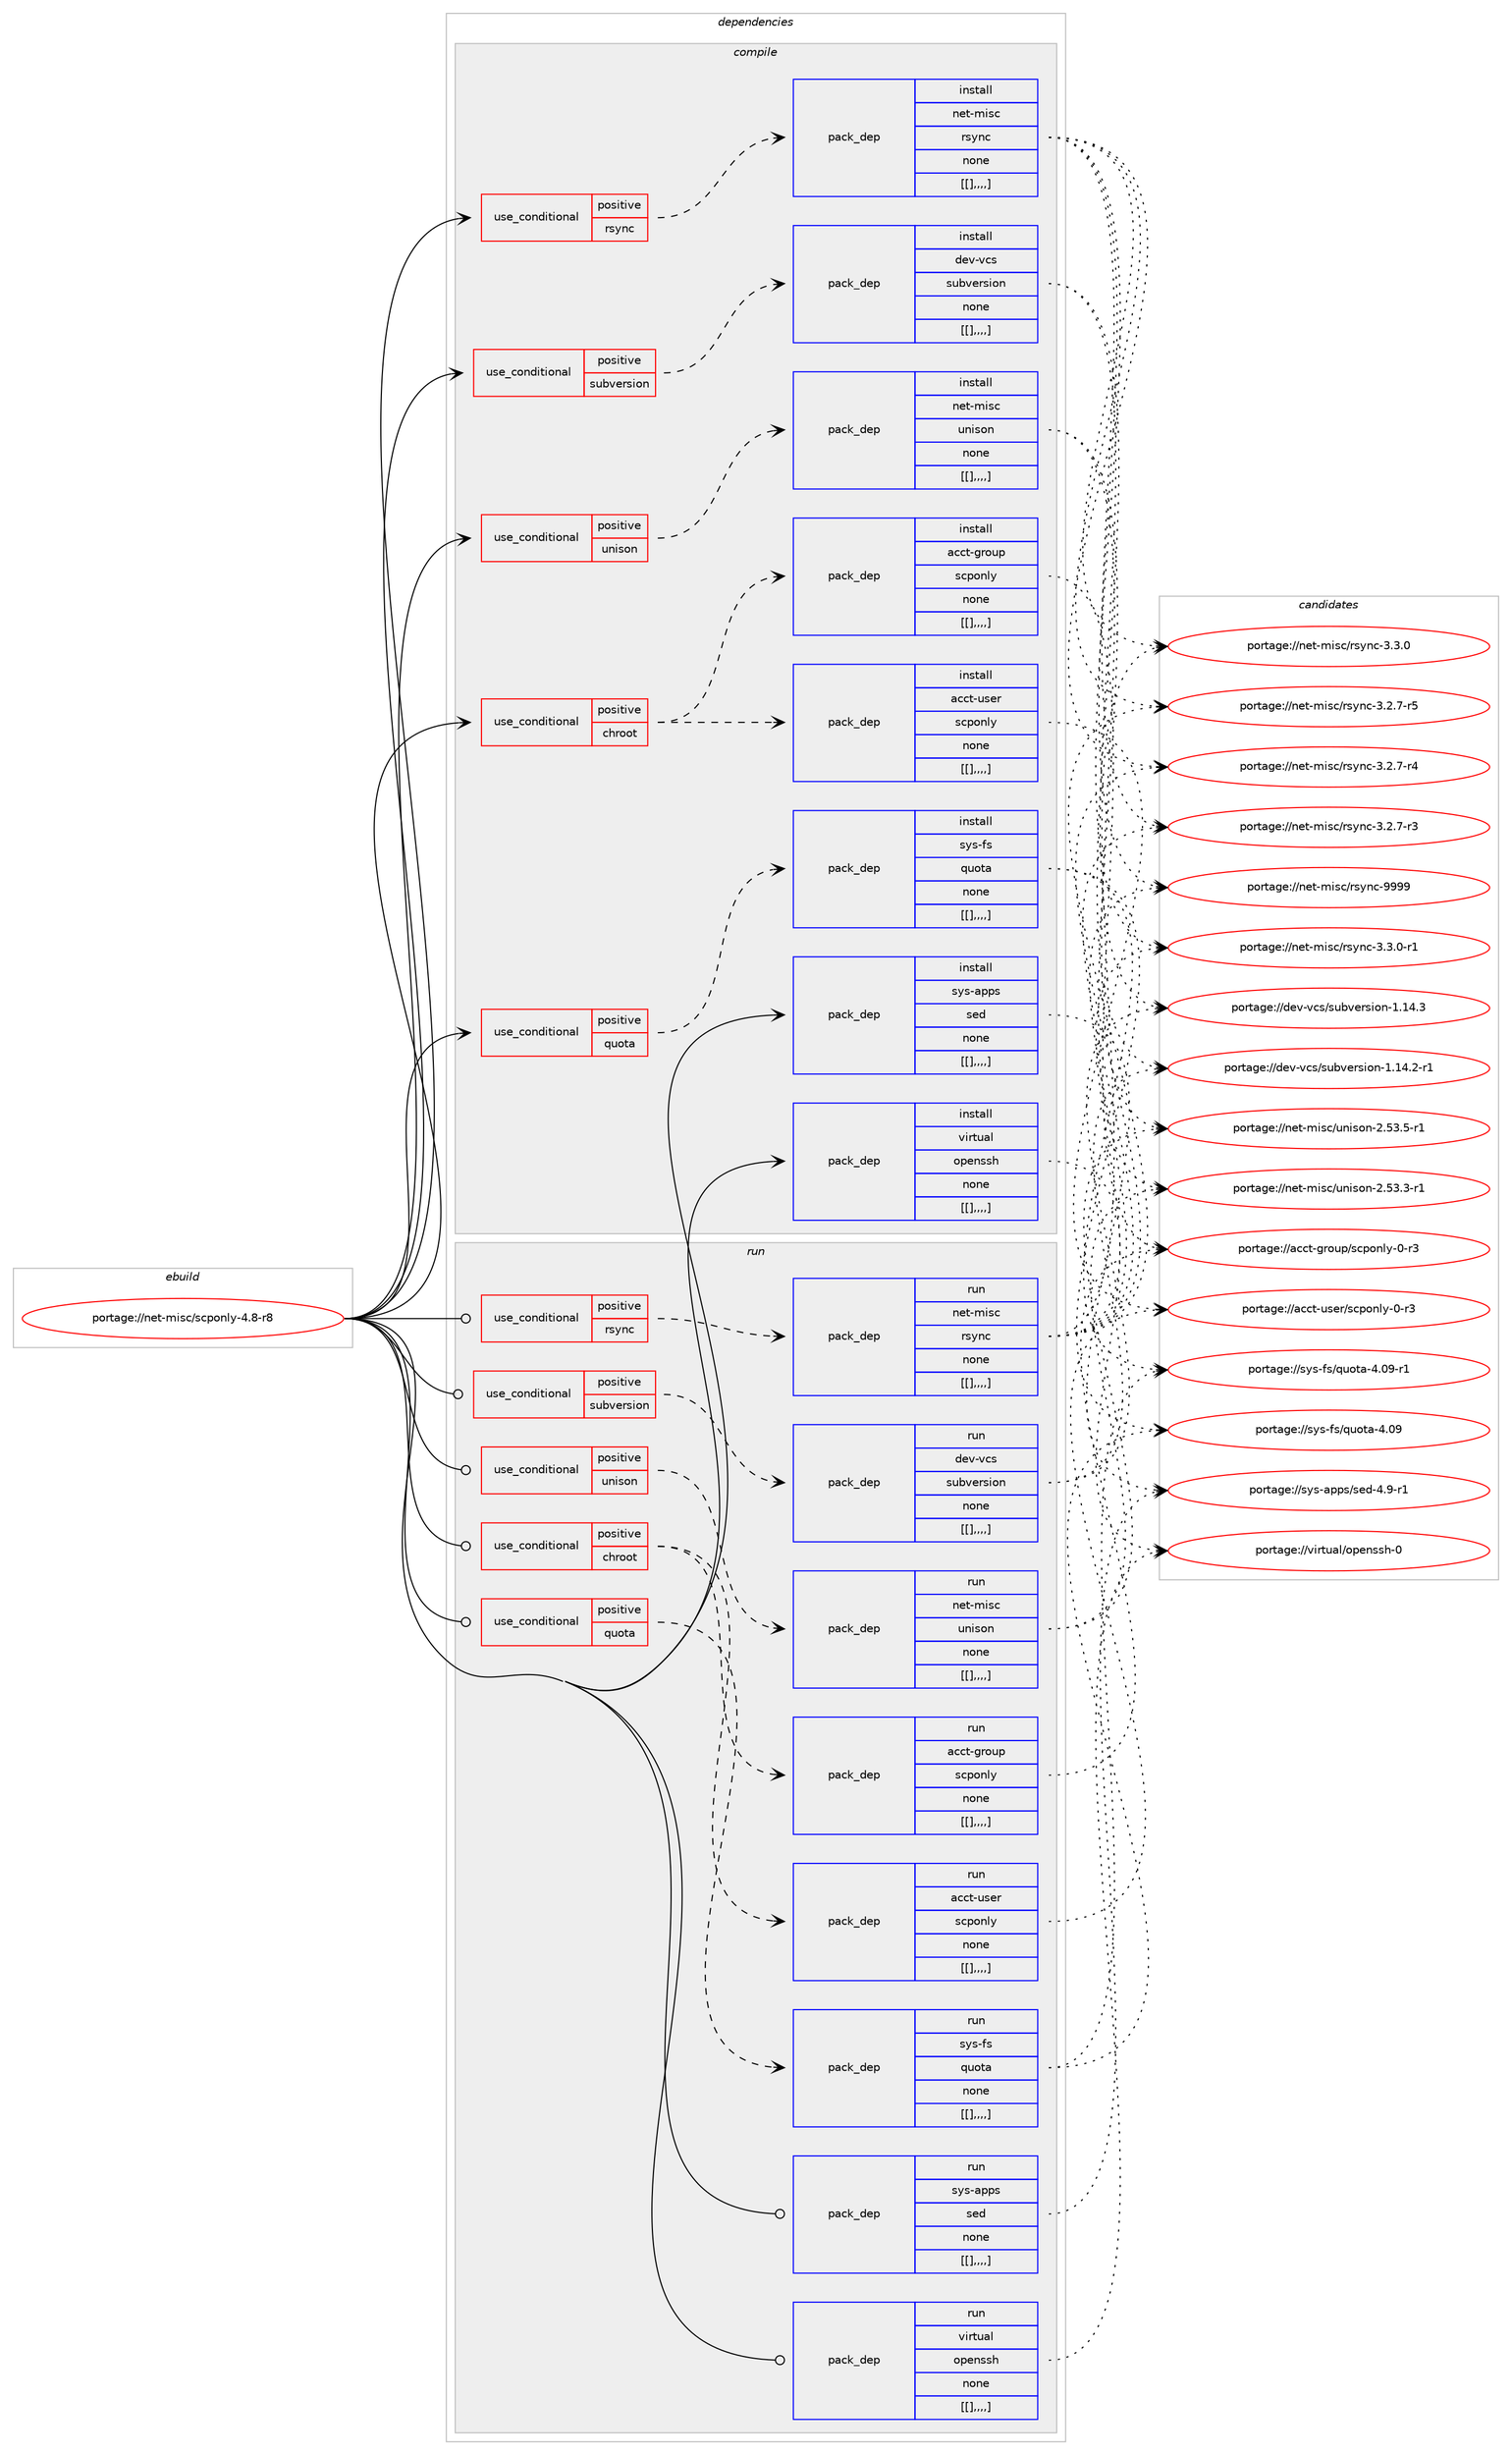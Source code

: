 digraph prolog {

# *************
# Graph options
# *************

newrank=true;
concentrate=true;
compound=true;
graph [rankdir=LR,fontname=Helvetica,fontsize=10,ranksep=1.5];#, ranksep=2.5, nodesep=0.2];
edge  [arrowhead=vee];
node  [fontname=Helvetica,fontsize=10];

# **********
# The ebuild
# **********

subgraph cluster_leftcol {
color=gray;
label=<<i>ebuild</i>>;
id [label="portage://net-misc/scponly-4.8-r8", color=red, width=4, href="../net-misc/scponly-4.8-r8.svg"];
}

# ****************
# The dependencies
# ****************

subgraph cluster_midcol {
color=gray;
label=<<i>dependencies</i>>;
subgraph cluster_compile {
fillcolor="#eeeeee";
style=filled;
label=<<i>compile</i>>;
subgraph cond102968 {
dependency392208 [label=<<TABLE BORDER="0" CELLBORDER="1" CELLSPACING="0" CELLPADDING="4"><TR><TD ROWSPAN="3" CELLPADDING="10">use_conditional</TD></TR><TR><TD>positive</TD></TR><TR><TD>chroot</TD></TR></TABLE>>, shape=none, color=red];
subgraph pack286381 {
dependency392209 [label=<<TABLE BORDER="0" CELLBORDER="1" CELLSPACING="0" CELLPADDING="4" WIDTH="220"><TR><TD ROWSPAN="6" CELLPADDING="30">pack_dep</TD></TR><TR><TD WIDTH="110">install</TD></TR><TR><TD>acct-user</TD></TR><TR><TD>scponly</TD></TR><TR><TD>none</TD></TR><TR><TD>[[],,,,]</TD></TR></TABLE>>, shape=none, color=blue];
}
dependency392208:e -> dependency392209:w [weight=20,style="dashed",arrowhead="vee"];
subgraph pack286382 {
dependency392210 [label=<<TABLE BORDER="0" CELLBORDER="1" CELLSPACING="0" CELLPADDING="4" WIDTH="220"><TR><TD ROWSPAN="6" CELLPADDING="30">pack_dep</TD></TR><TR><TD WIDTH="110">install</TD></TR><TR><TD>acct-group</TD></TR><TR><TD>scponly</TD></TR><TR><TD>none</TD></TR><TR><TD>[[],,,,]</TD></TR></TABLE>>, shape=none, color=blue];
}
dependency392208:e -> dependency392210:w [weight=20,style="dashed",arrowhead="vee"];
}
id:e -> dependency392208:w [weight=20,style="solid",arrowhead="vee"];
subgraph cond102969 {
dependency392211 [label=<<TABLE BORDER="0" CELLBORDER="1" CELLSPACING="0" CELLPADDING="4"><TR><TD ROWSPAN="3" CELLPADDING="10">use_conditional</TD></TR><TR><TD>positive</TD></TR><TR><TD>quota</TD></TR></TABLE>>, shape=none, color=red];
subgraph pack286383 {
dependency392212 [label=<<TABLE BORDER="0" CELLBORDER="1" CELLSPACING="0" CELLPADDING="4" WIDTH="220"><TR><TD ROWSPAN="6" CELLPADDING="30">pack_dep</TD></TR><TR><TD WIDTH="110">install</TD></TR><TR><TD>sys-fs</TD></TR><TR><TD>quota</TD></TR><TR><TD>none</TD></TR><TR><TD>[[],,,,]</TD></TR></TABLE>>, shape=none, color=blue];
}
dependency392211:e -> dependency392212:w [weight=20,style="dashed",arrowhead="vee"];
}
id:e -> dependency392211:w [weight=20,style="solid",arrowhead="vee"];
subgraph cond102970 {
dependency392213 [label=<<TABLE BORDER="0" CELLBORDER="1" CELLSPACING="0" CELLPADDING="4"><TR><TD ROWSPAN="3" CELLPADDING="10">use_conditional</TD></TR><TR><TD>positive</TD></TR><TR><TD>rsync</TD></TR></TABLE>>, shape=none, color=red];
subgraph pack286384 {
dependency392214 [label=<<TABLE BORDER="0" CELLBORDER="1" CELLSPACING="0" CELLPADDING="4" WIDTH="220"><TR><TD ROWSPAN="6" CELLPADDING="30">pack_dep</TD></TR><TR><TD WIDTH="110">install</TD></TR><TR><TD>net-misc</TD></TR><TR><TD>rsync</TD></TR><TR><TD>none</TD></TR><TR><TD>[[],,,,]</TD></TR></TABLE>>, shape=none, color=blue];
}
dependency392213:e -> dependency392214:w [weight=20,style="dashed",arrowhead="vee"];
}
id:e -> dependency392213:w [weight=20,style="solid",arrowhead="vee"];
subgraph cond102971 {
dependency392215 [label=<<TABLE BORDER="0" CELLBORDER="1" CELLSPACING="0" CELLPADDING="4"><TR><TD ROWSPAN="3" CELLPADDING="10">use_conditional</TD></TR><TR><TD>positive</TD></TR><TR><TD>subversion</TD></TR></TABLE>>, shape=none, color=red];
subgraph pack286385 {
dependency392216 [label=<<TABLE BORDER="0" CELLBORDER="1" CELLSPACING="0" CELLPADDING="4" WIDTH="220"><TR><TD ROWSPAN="6" CELLPADDING="30">pack_dep</TD></TR><TR><TD WIDTH="110">install</TD></TR><TR><TD>dev-vcs</TD></TR><TR><TD>subversion</TD></TR><TR><TD>none</TD></TR><TR><TD>[[],,,,]</TD></TR></TABLE>>, shape=none, color=blue];
}
dependency392215:e -> dependency392216:w [weight=20,style="dashed",arrowhead="vee"];
}
id:e -> dependency392215:w [weight=20,style="solid",arrowhead="vee"];
subgraph cond102972 {
dependency392217 [label=<<TABLE BORDER="0" CELLBORDER="1" CELLSPACING="0" CELLPADDING="4"><TR><TD ROWSPAN="3" CELLPADDING="10">use_conditional</TD></TR><TR><TD>positive</TD></TR><TR><TD>unison</TD></TR></TABLE>>, shape=none, color=red];
subgraph pack286386 {
dependency392218 [label=<<TABLE BORDER="0" CELLBORDER="1" CELLSPACING="0" CELLPADDING="4" WIDTH="220"><TR><TD ROWSPAN="6" CELLPADDING="30">pack_dep</TD></TR><TR><TD WIDTH="110">install</TD></TR><TR><TD>net-misc</TD></TR><TR><TD>unison</TD></TR><TR><TD>none</TD></TR><TR><TD>[[],,,,]</TD></TR></TABLE>>, shape=none, color=blue];
}
dependency392217:e -> dependency392218:w [weight=20,style="dashed",arrowhead="vee"];
}
id:e -> dependency392217:w [weight=20,style="solid",arrowhead="vee"];
subgraph pack286387 {
dependency392219 [label=<<TABLE BORDER="0" CELLBORDER="1" CELLSPACING="0" CELLPADDING="4" WIDTH="220"><TR><TD ROWSPAN="6" CELLPADDING="30">pack_dep</TD></TR><TR><TD WIDTH="110">install</TD></TR><TR><TD>sys-apps</TD></TR><TR><TD>sed</TD></TR><TR><TD>none</TD></TR><TR><TD>[[],,,,]</TD></TR></TABLE>>, shape=none, color=blue];
}
id:e -> dependency392219:w [weight=20,style="solid",arrowhead="vee"];
subgraph pack286388 {
dependency392220 [label=<<TABLE BORDER="0" CELLBORDER="1" CELLSPACING="0" CELLPADDING="4" WIDTH="220"><TR><TD ROWSPAN="6" CELLPADDING="30">pack_dep</TD></TR><TR><TD WIDTH="110">install</TD></TR><TR><TD>virtual</TD></TR><TR><TD>openssh</TD></TR><TR><TD>none</TD></TR><TR><TD>[[],,,,]</TD></TR></TABLE>>, shape=none, color=blue];
}
id:e -> dependency392220:w [weight=20,style="solid",arrowhead="vee"];
}
subgraph cluster_compileandrun {
fillcolor="#eeeeee";
style=filled;
label=<<i>compile and run</i>>;
}
subgraph cluster_run {
fillcolor="#eeeeee";
style=filled;
label=<<i>run</i>>;
subgraph cond102973 {
dependency392221 [label=<<TABLE BORDER="0" CELLBORDER="1" CELLSPACING="0" CELLPADDING="4"><TR><TD ROWSPAN="3" CELLPADDING="10">use_conditional</TD></TR><TR><TD>positive</TD></TR><TR><TD>chroot</TD></TR></TABLE>>, shape=none, color=red];
subgraph pack286389 {
dependency392222 [label=<<TABLE BORDER="0" CELLBORDER="1" CELLSPACING="0" CELLPADDING="4" WIDTH="220"><TR><TD ROWSPAN="6" CELLPADDING="30">pack_dep</TD></TR><TR><TD WIDTH="110">run</TD></TR><TR><TD>acct-user</TD></TR><TR><TD>scponly</TD></TR><TR><TD>none</TD></TR><TR><TD>[[],,,,]</TD></TR></TABLE>>, shape=none, color=blue];
}
dependency392221:e -> dependency392222:w [weight=20,style="dashed",arrowhead="vee"];
subgraph pack286390 {
dependency392223 [label=<<TABLE BORDER="0" CELLBORDER="1" CELLSPACING="0" CELLPADDING="4" WIDTH="220"><TR><TD ROWSPAN="6" CELLPADDING="30">pack_dep</TD></TR><TR><TD WIDTH="110">run</TD></TR><TR><TD>acct-group</TD></TR><TR><TD>scponly</TD></TR><TR><TD>none</TD></TR><TR><TD>[[],,,,]</TD></TR></TABLE>>, shape=none, color=blue];
}
dependency392221:e -> dependency392223:w [weight=20,style="dashed",arrowhead="vee"];
}
id:e -> dependency392221:w [weight=20,style="solid",arrowhead="odot"];
subgraph cond102974 {
dependency392224 [label=<<TABLE BORDER="0" CELLBORDER="1" CELLSPACING="0" CELLPADDING="4"><TR><TD ROWSPAN="3" CELLPADDING="10">use_conditional</TD></TR><TR><TD>positive</TD></TR><TR><TD>quota</TD></TR></TABLE>>, shape=none, color=red];
subgraph pack286391 {
dependency392225 [label=<<TABLE BORDER="0" CELLBORDER="1" CELLSPACING="0" CELLPADDING="4" WIDTH="220"><TR><TD ROWSPAN="6" CELLPADDING="30">pack_dep</TD></TR><TR><TD WIDTH="110">run</TD></TR><TR><TD>sys-fs</TD></TR><TR><TD>quota</TD></TR><TR><TD>none</TD></TR><TR><TD>[[],,,,]</TD></TR></TABLE>>, shape=none, color=blue];
}
dependency392224:e -> dependency392225:w [weight=20,style="dashed",arrowhead="vee"];
}
id:e -> dependency392224:w [weight=20,style="solid",arrowhead="odot"];
subgraph cond102975 {
dependency392226 [label=<<TABLE BORDER="0" CELLBORDER="1" CELLSPACING="0" CELLPADDING="4"><TR><TD ROWSPAN="3" CELLPADDING="10">use_conditional</TD></TR><TR><TD>positive</TD></TR><TR><TD>rsync</TD></TR></TABLE>>, shape=none, color=red];
subgraph pack286392 {
dependency392227 [label=<<TABLE BORDER="0" CELLBORDER="1" CELLSPACING="0" CELLPADDING="4" WIDTH="220"><TR><TD ROWSPAN="6" CELLPADDING="30">pack_dep</TD></TR><TR><TD WIDTH="110">run</TD></TR><TR><TD>net-misc</TD></TR><TR><TD>rsync</TD></TR><TR><TD>none</TD></TR><TR><TD>[[],,,,]</TD></TR></TABLE>>, shape=none, color=blue];
}
dependency392226:e -> dependency392227:w [weight=20,style="dashed",arrowhead="vee"];
}
id:e -> dependency392226:w [weight=20,style="solid",arrowhead="odot"];
subgraph cond102976 {
dependency392228 [label=<<TABLE BORDER="0" CELLBORDER="1" CELLSPACING="0" CELLPADDING="4"><TR><TD ROWSPAN="3" CELLPADDING="10">use_conditional</TD></TR><TR><TD>positive</TD></TR><TR><TD>subversion</TD></TR></TABLE>>, shape=none, color=red];
subgraph pack286393 {
dependency392229 [label=<<TABLE BORDER="0" CELLBORDER="1" CELLSPACING="0" CELLPADDING="4" WIDTH="220"><TR><TD ROWSPAN="6" CELLPADDING="30">pack_dep</TD></TR><TR><TD WIDTH="110">run</TD></TR><TR><TD>dev-vcs</TD></TR><TR><TD>subversion</TD></TR><TR><TD>none</TD></TR><TR><TD>[[],,,,]</TD></TR></TABLE>>, shape=none, color=blue];
}
dependency392228:e -> dependency392229:w [weight=20,style="dashed",arrowhead="vee"];
}
id:e -> dependency392228:w [weight=20,style="solid",arrowhead="odot"];
subgraph cond102977 {
dependency392230 [label=<<TABLE BORDER="0" CELLBORDER="1" CELLSPACING="0" CELLPADDING="4"><TR><TD ROWSPAN="3" CELLPADDING="10">use_conditional</TD></TR><TR><TD>positive</TD></TR><TR><TD>unison</TD></TR></TABLE>>, shape=none, color=red];
subgraph pack286394 {
dependency392231 [label=<<TABLE BORDER="0" CELLBORDER="1" CELLSPACING="0" CELLPADDING="4" WIDTH="220"><TR><TD ROWSPAN="6" CELLPADDING="30">pack_dep</TD></TR><TR><TD WIDTH="110">run</TD></TR><TR><TD>net-misc</TD></TR><TR><TD>unison</TD></TR><TR><TD>none</TD></TR><TR><TD>[[],,,,]</TD></TR></TABLE>>, shape=none, color=blue];
}
dependency392230:e -> dependency392231:w [weight=20,style="dashed",arrowhead="vee"];
}
id:e -> dependency392230:w [weight=20,style="solid",arrowhead="odot"];
subgraph pack286395 {
dependency392232 [label=<<TABLE BORDER="0" CELLBORDER="1" CELLSPACING="0" CELLPADDING="4" WIDTH="220"><TR><TD ROWSPAN="6" CELLPADDING="30">pack_dep</TD></TR><TR><TD WIDTH="110">run</TD></TR><TR><TD>sys-apps</TD></TR><TR><TD>sed</TD></TR><TR><TD>none</TD></TR><TR><TD>[[],,,,]</TD></TR></TABLE>>, shape=none, color=blue];
}
id:e -> dependency392232:w [weight=20,style="solid",arrowhead="odot"];
subgraph pack286396 {
dependency392233 [label=<<TABLE BORDER="0" CELLBORDER="1" CELLSPACING="0" CELLPADDING="4" WIDTH="220"><TR><TD ROWSPAN="6" CELLPADDING="30">pack_dep</TD></TR><TR><TD WIDTH="110">run</TD></TR><TR><TD>virtual</TD></TR><TR><TD>openssh</TD></TR><TR><TD>none</TD></TR><TR><TD>[[],,,,]</TD></TR></TABLE>>, shape=none, color=blue];
}
id:e -> dependency392233:w [weight=20,style="solid",arrowhead="odot"];
}
}

# **************
# The candidates
# **************

subgraph cluster_choices {
rank=same;
color=gray;
label=<<i>candidates</i>>;

subgraph choice286381 {
color=black;
nodesep=1;
choice97999911645117115101114471159911211111010812145484511451 [label="portage://acct-user/scponly-0-r3", color=red, width=4,href="../acct-user/scponly-0-r3.svg"];
dependency392209:e -> choice97999911645117115101114471159911211111010812145484511451:w [style=dotted,weight="100"];
}
subgraph choice286382 {
color=black;
nodesep=1;
choice97999911645103114111117112471159911211111010812145484511451 [label="portage://acct-group/scponly-0-r3", color=red, width=4,href="../acct-group/scponly-0-r3.svg"];
dependency392210:e -> choice97999911645103114111117112471159911211111010812145484511451:w [style=dotted,weight="100"];
}
subgraph choice286383 {
color=black;
nodesep=1;
choice11512111545102115471131171111169745524648574511449 [label="portage://sys-fs/quota-4.09-r1", color=red, width=4,href="../sys-fs/quota-4.09-r1.svg"];
choice1151211154510211547113117111116974552464857 [label="portage://sys-fs/quota-4.09", color=red, width=4,href="../sys-fs/quota-4.09.svg"];
dependency392212:e -> choice11512111545102115471131171111169745524648574511449:w [style=dotted,weight="100"];
dependency392212:e -> choice1151211154510211547113117111116974552464857:w [style=dotted,weight="100"];
}
subgraph choice286384 {
color=black;
nodesep=1;
choice110101116451091051159947114115121110994557575757 [label="portage://net-misc/rsync-9999", color=red, width=4,href="../net-misc/rsync-9999.svg"];
choice110101116451091051159947114115121110994551465146484511449 [label="portage://net-misc/rsync-3.3.0-r1", color=red, width=4,href="../net-misc/rsync-3.3.0-r1.svg"];
choice11010111645109105115994711411512111099455146514648 [label="portage://net-misc/rsync-3.3.0", color=red, width=4,href="../net-misc/rsync-3.3.0.svg"];
choice110101116451091051159947114115121110994551465046554511453 [label="portage://net-misc/rsync-3.2.7-r5", color=red, width=4,href="../net-misc/rsync-3.2.7-r5.svg"];
choice110101116451091051159947114115121110994551465046554511452 [label="portage://net-misc/rsync-3.2.7-r4", color=red, width=4,href="../net-misc/rsync-3.2.7-r4.svg"];
choice110101116451091051159947114115121110994551465046554511451 [label="portage://net-misc/rsync-3.2.7-r3", color=red, width=4,href="../net-misc/rsync-3.2.7-r3.svg"];
dependency392214:e -> choice110101116451091051159947114115121110994557575757:w [style=dotted,weight="100"];
dependency392214:e -> choice110101116451091051159947114115121110994551465146484511449:w [style=dotted,weight="100"];
dependency392214:e -> choice11010111645109105115994711411512111099455146514648:w [style=dotted,weight="100"];
dependency392214:e -> choice110101116451091051159947114115121110994551465046554511453:w [style=dotted,weight="100"];
dependency392214:e -> choice110101116451091051159947114115121110994551465046554511452:w [style=dotted,weight="100"];
dependency392214:e -> choice110101116451091051159947114115121110994551465046554511451:w [style=dotted,weight="100"];
}
subgraph choice286385 {
color=black;
nodesep=1;
choice1001011184511899115471151179811810111411510511111045494649524651 [label="portage://dev-vcs/subversion-1.14.3", color=red, width=4,href="../dev-vcs/subversion-1.14.3.svg"];
choice10010111845118991154711511798118101114115105111110454946495246504511449 [label="portage://dev-vcs/subversion-1.14.2-r1", color=red, width=4,href="../dev-vcs/subversion-1.14.2-r1.svg"];
dependency392216:e -> choice1001011184511899115471151179811810111411510511111045494649524651:w [style=dotted,weight="100"];
dependency392216:e -> choice10010111845118991154711511798118101114115105111110454946495246504511449:w [style=dotted,weight="100"];
}
subgraph choice286386 {
color=black;
nodesep=1;
choice110101116451091051159947117110105115111110455046535146534511449 [label="portage://net-misc/unison-2.53.5-r1", color=red, width=4,href="../net-misc/unison-2.53.5-r1.svg"];
choice110101116451091051159947117110105115111110455046535146514511449 [label="portage://net-misc/unison-2.53.3-r1", color=red, width=4,href="../net-misc/unison-2.53.3-r1.svg"];
dependency392218:e -> choice110101116451091051159947117110105115111110455046535146534511449:w [style=dotted,weight="100"];
dependency392218:e -> choice110101116451091051159947117110105115111110455046535146514511449:w [style=dotted,weight="100"];
}
subgraph choice286387 {
color=black;
nodesep=1;
choice115121115459711211211547115101100455246574511449 [label="portage://sys-apps/sed-4.9-r1", color=red, width=4,href="../sys-apps/sed-4.9-r1.svg"];
dependency392219:e -> choice115121115459711211211547115101100455246574511449:w [style=dotted,weight="100"];
}
subgraph choice286388 {
color=black;
nodesep=1;
choice11810511411611797108471111121011101151151044548 [label="portage://virtual/openssh-0", color=red, width=4,href="../virtual/openssh-0.svg"];
dependency392220:e -> choice11810511411611797108471111121011101151151044548:w [style=dotted,weight="100"];
}
subgraph choice286389 {
color=black;
nodesep=1;
choice97999911645117115101114471159911211111010812145484511451 [label="portage://acct-user/scponly-0-r3", color=red, width=4,href="../acct-user/scponly-0-r3.svg"];
dependency392222:e -> choice97999911645117115101114471159911211111010812145484511451:w [style=dotted,weight="100"];
}
subgraph choice286390 {
color=black;
nodesep=1;
choice97999911645103114111117112471159911211111010812145484511451 [label="portage://acct-group/scponly-0-r3", color=red, width=4,href="../acct-group/scponly-0-r3.svg"];
dependency392223:e -> choice97999911645103114111117112471159911211111010812145484511451:w [style=dotted,weight="100"];
}
subgraph choice286391 {
color=black;
nodesep=1;
choice11512111545102115471131171111169745524648574511449 [label="portage://sys-fs/quota-4.09-r1", color=red, width=4,href="../sys-fs/quota-4.09-r1.svg"];
choice1151211154510211547113117111116974552464857 [label="portage://sys-fs/quota-4.09", color=red, width=4,href="../sys-fs/quota-4.09.svg"];
dependency392225:e -> choice11512111545102115471131171111169745524648574511449:w [style=dotted,weight="100"];
dependency392225:e -> choice1151211154510211547113117111116974552464857:w [style=dotted,weight="100"];
}
subgraph choice286392 {
color=black;
nodesep=1;
choice110101116451091051159947114115121110994557575757 [label="portage://net-misc/rsync-9999", color=red, width=4,href="../net-misc/rsync-9999.svg"];
choice110101116451091051159947114115121110994551465146484511449 [label="portage://net-misc/rsync-3.3.0-r1", color=red, width=4,href="../net-misc/rsync-3.3.0-r1.svg"];
choice11010111645109105115994711411512111099455146514648 [label="portage://net-misc/rsync-3.3.0", color=red, width=4,href="../net-misc/rsync-3.3.0.svg"];
choice110101116451091051159947114115121110994551465046554511453 [label="portage://net-misc/rsync-3.2.7-r5", color=red, width=4,href="../net-misc/rsync-3.2.7-r5.svg"];
choice110101116451091051159947114115121110994551465046554511452 [label="portage://net-misc/rsync-3.2.7-r4", color=red, width=4,href="../net-misc/rsync-3.2.7-r4.svg"];
choice110101116451091051159947114115121110994551465046554511451 [label="portage://net-misc/rsync-3.2.7-r3", color=red, width=4,href="../net-misc/rsync-3.2.7-r3.svg"];
dependency392227:e -> choice110101116451091051159947114115121110994557575757:w [style=dotted,weight="100"];
dependency392227:e -> choice110101116451091051159947114115121110994551465146484511449:w [style=dotted,weight="100"];
dependency392227:e -> choice11010111645109105115994711411512111099455146514648:w [style=dotted,weight="100"];
dependency392227:e -> choice110101116451091051159947114115121110994551465046554511453:w [style=dotted,weight="100"];
dependency392227:e -> choice110101116451091051159947114115121110994551465046554511452:w [style=dotted,weight="100"];
dependency392227:e -> choice110101116451091051159947114115121110994551465046554511451:w [style=dotted,weight="100"];
}
subgraph choice286393 {
color=black;
nodesep=1;
choice1001011184511899115471151179811810111411510511111045494649524651 [label="portage://dev-vcs/subversion-1.14.3", color=red, width=4,href="../dev-vcs/subversion-1.14.3.svg"];
choice10010111845118991154711511798118101114115105111110454946495246504511449 [label="portage://dev-vcs/subversion-1.14.2-r1", color=red, width=4,href="../dev-vcs/subversion-1.14.2-r1.svg"];
dependency392229:e -> choice1001011184511899115471151179811810111411510511111045494649524651:w [style=dotted,weight="100"];
dependency392229:e -> choice10010111845118991154711511798118101114115105111110454946495246504511449:w [style=dotted,weight="100"];
}
subgraph choice286394 {
color=black;
nodesep=1;
choice110101116451091051159947117110105115111110455046535146534511449 [label="portage://net-misc/unison-2.53.5-r1", color=red, width=4,href="../net-misc/unison-2.53.5-r1.svg"];
choice110101116451091051159947117110105115111110455046535146514511449 [label="portage://net-misc/unison-2.53.3-r1", color=red, width=4,href="../net-misc/unison-2.53.3-r1.svg"];
dependency392231:e -> choice110101116451091051159947117110105115111110455046535146534511449:w [style=dotted,weight="100"];
dependency392231:e -> choice110101116451091051159947117110105115111110455046535146514511449:w [style=dotted,weight="100"];
}
subgraph choice286395 {
color=black;
nodesep=1;
choice115121115459711211211547115101100455246574511449 [label="portage://sys-apps/sed-4.9-r1", color=red, width=4,href="../sys-apps/sed-4.9-r1.svg"];
dependency392232:e -> choice115121115459711211211547115101100455246574511449:w [style=dotted,weight="100"];
}
subgraph choice286396 {
color=black;
nodesep=1;
choice11810511411611797108471111121011101151151044548 [label="portage://virtual/openssh-0", color=red, width=4,href="../virtual/openssh-0.svg"];
dependency392233:e -> choice11810511411611797108471111121011101151151044548:w [style=dotted,weight="100"];
}
}

}
